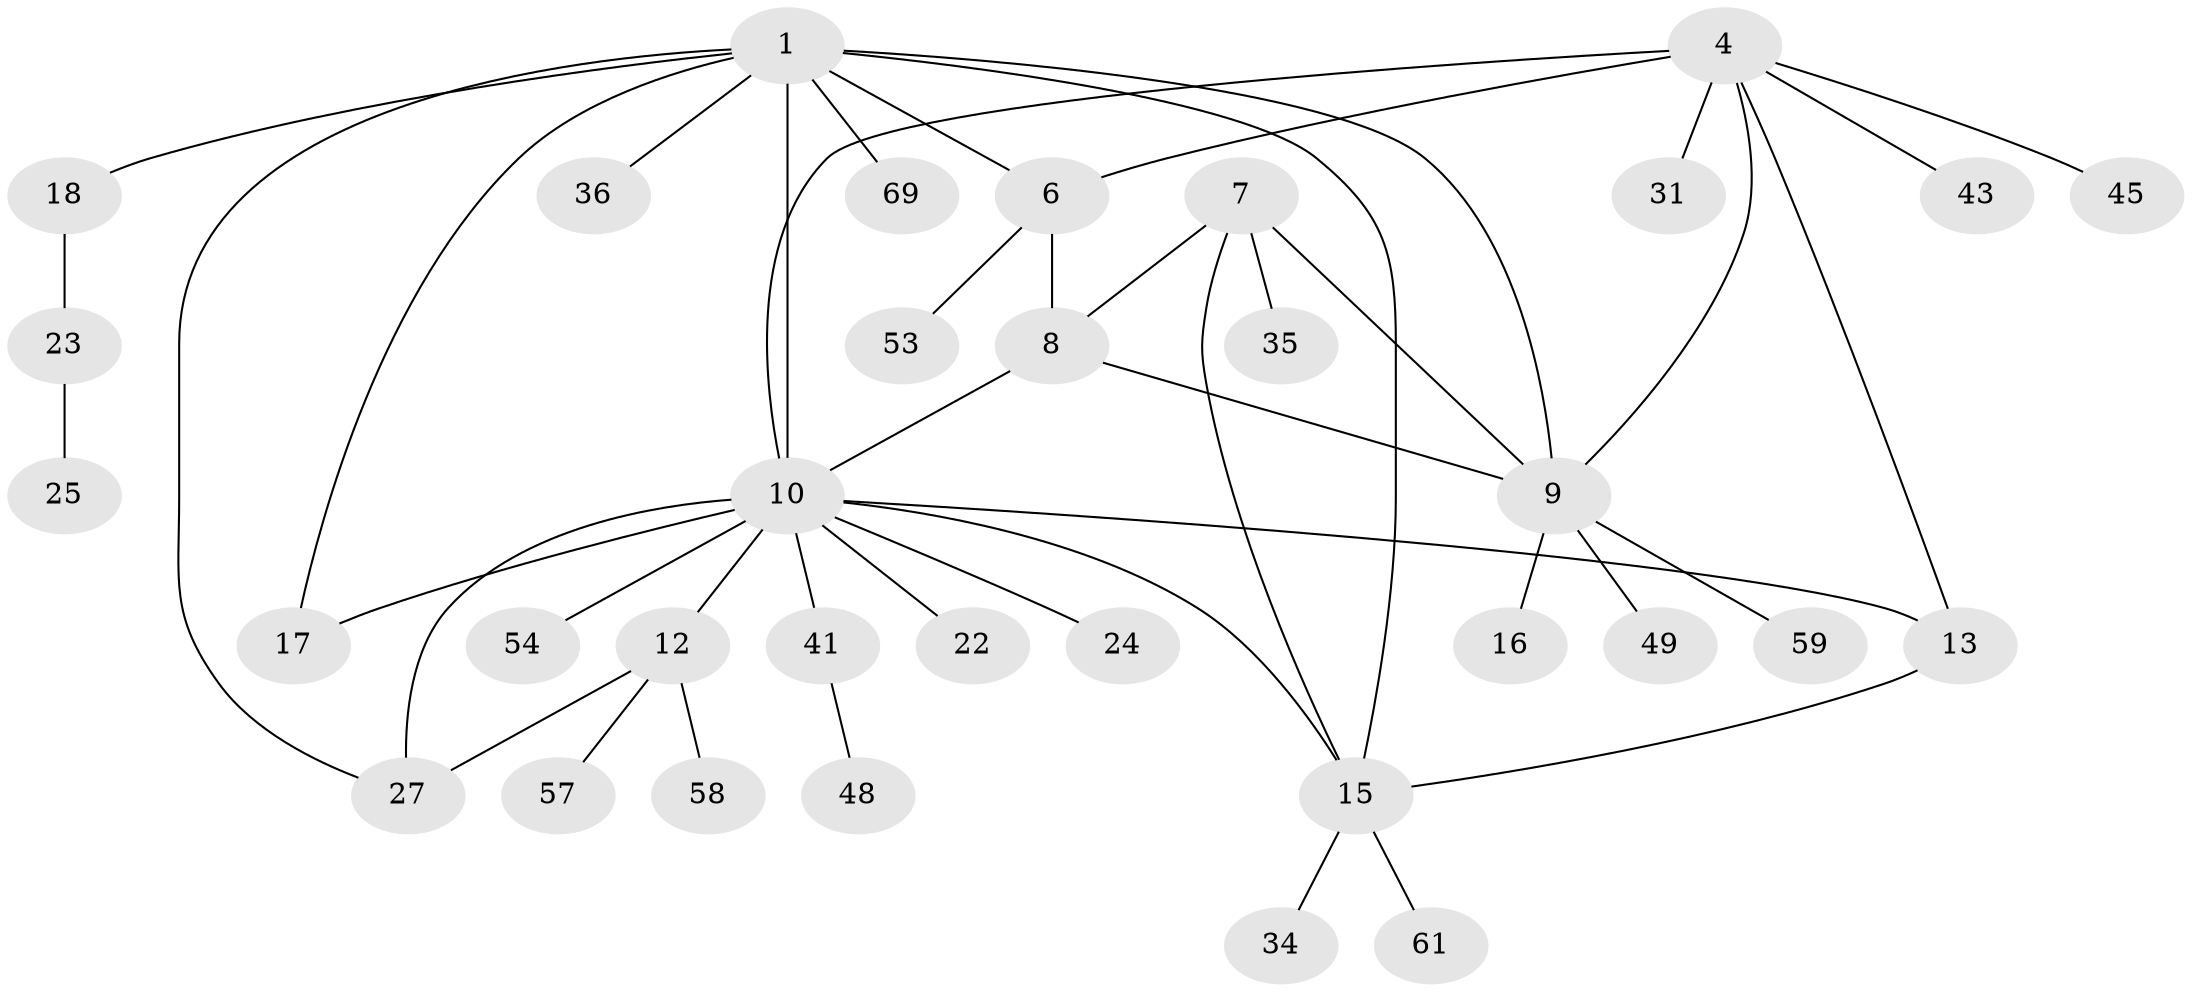 // original degree distribution, {5: 0.043478260869565216, 8: 0.014492753623188406, 7: 0.057971014492753624, 6: 0.08695652173913043, 4: 0.043478260869565216, 1: 0.5072463768115942, 2: 0.18840579710144928, 3: 0.057971014492753624}
// Generated by graph-tools (version 1.1) at 2025/15/03/09/25 04:15:55]
// undirected, 34 vertices, 45 edges
graph export_dot {
graph [start="1"]
  node [color=gray90,style=filled];
  1 [super="+2+47+3"];
  4 [super="+65+50+5"];
  6;
  7 [super="+63+37+20"];
  8;
  9 [super="+46+28"];
  10 [super="+11+29"];
  12 [super="+26"];
  13 [super="+38+21"];
  15;
  16;
  17;
  18;
  22;
  23;
  24 [super="+32+55"];
  25;
  27 [super="+52"];
  31 [super="+40"];
  34;
  35 [super="+67"];
  36;
  41;
  43;
  45;
  48;
  49;
  53;
  54;
  57;
  58;
  59;
  61;
  69;
  1 -- 6;
  1 -- 18;
  1 -- 69;
  1 -- 9 [weight=2];
  1 -- 15;
  1 -- 17;
  1 -- 27;
  1 -- 10 [weight=2];
  1 -- 36;
  4 -- 6 [weight=2];
  4 -- 10;
  4 -- 13;
  4 -- 45;
  4 -- 43;
  4 -- 31;
  4 -- 9;
  6 -- 8;
  6 -- 53;
  7 -- 8;
  7 -- 9;
  7 -- 15;
  7 -- 35;
  8 -- 9;
  8 -- 10;
  9 -- 16;
  9 -- 49;
  9 -- 59;
  10 -- 12 [weight=2];
  10 -- 17;
  10 -- 41;
  10 -- 13;
  10 -- 15;
  10 -- 54;
  10 -- 22;
  10 -- 24;
  10 -- 27 [weight=2];
  12 -- 27;
  12 -- 57;
  12 -- 58;
  13 -- 15;
  15 -- 34;
  15 -- 61;
  18 -- 23;
  23 -- 25;
  41 -- 48;
}
